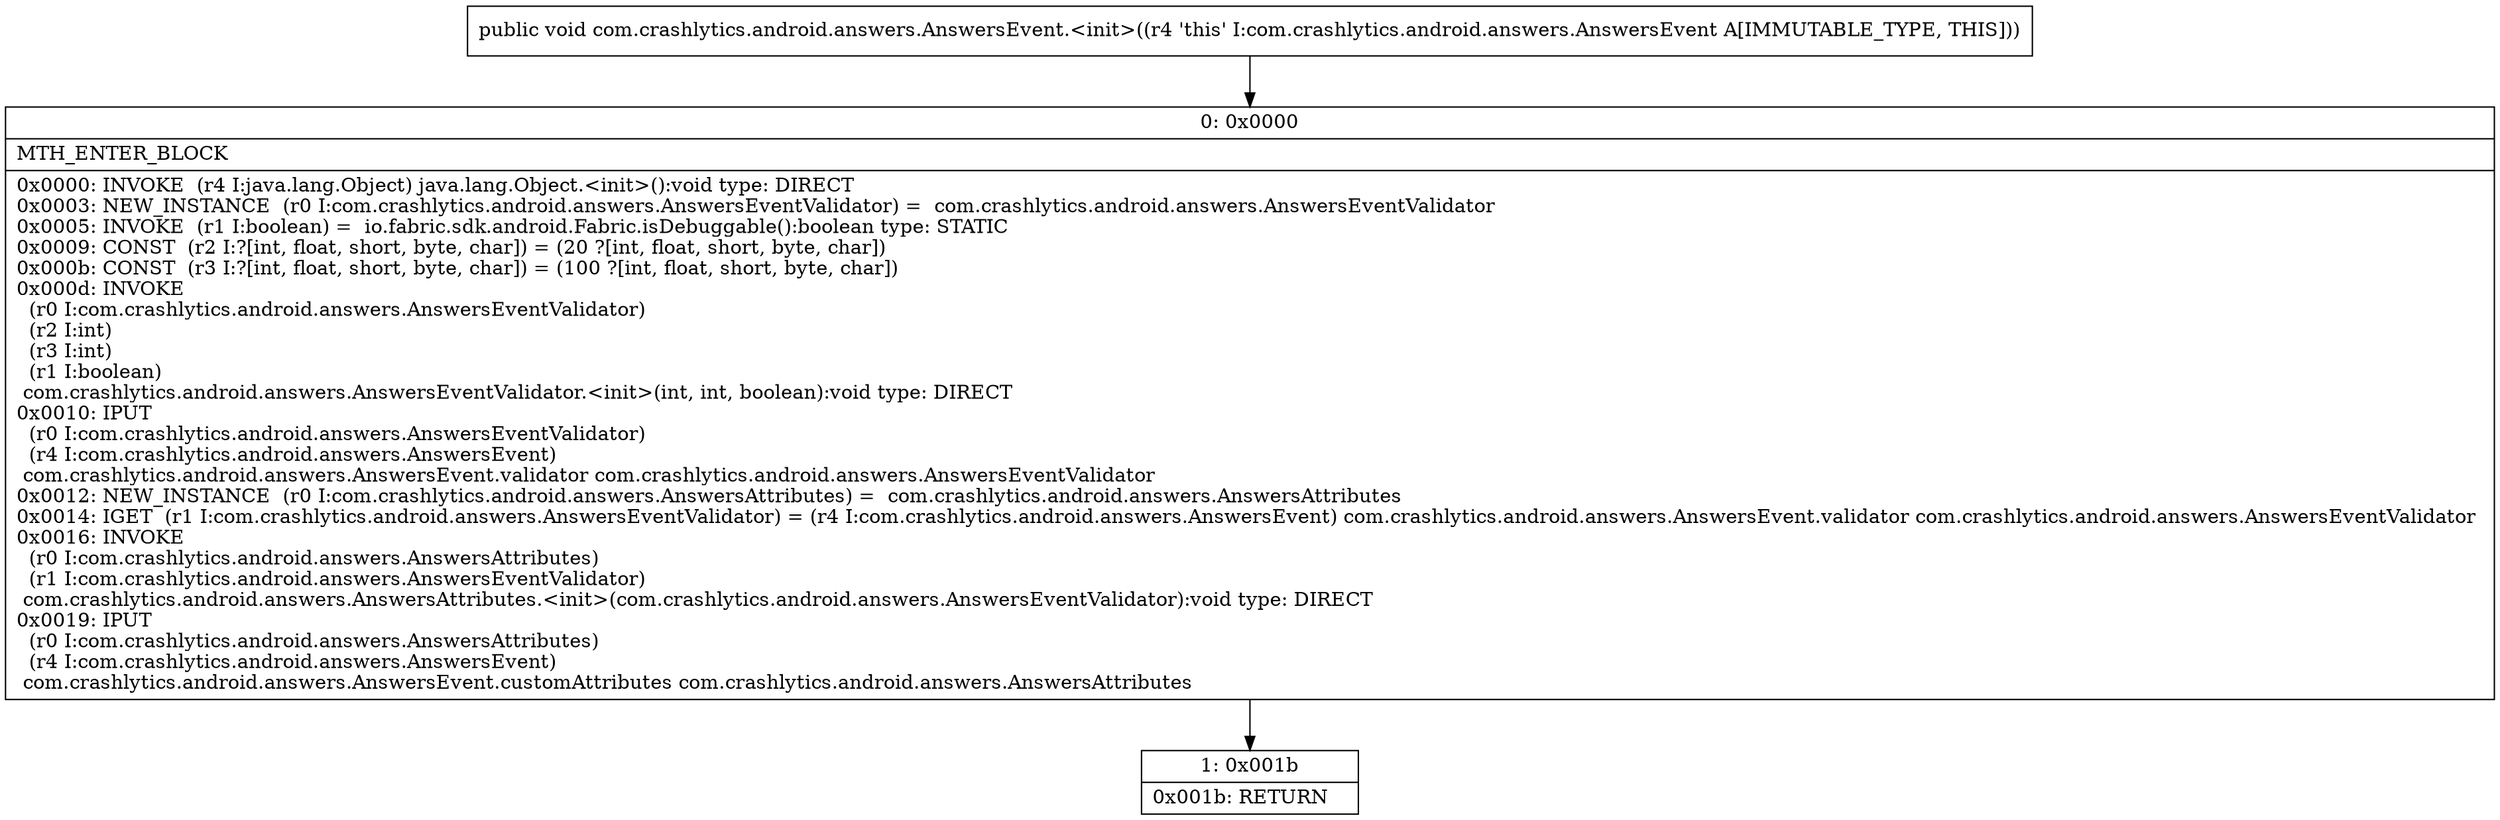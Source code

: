 digraph "CFG forcom.crashlytics.android.answers.AnswersEvent.\<init\>()V" {
Node_0 [shape=record,label="{0\:\ 0x0000|MTH_ENTER_BLOCK\l|0x0000: INVOKE  (r4 I:java.lang.Object) java.lang.Object.\<init\>():void type: DIRECT \l0x0003: NEW_INSTANCE  (r0 I:com.crashlytics.android.answers.AnswersEventValidator) =  com.crashlytics.android.answers.AnswersEventValidator \l0x0005: INVOKE  (r1 I:boolean) =  io.fabric.sdk.android.Fabric.isDebuggable():boolean type: STATIC \l0x0009: CONST  (r2 I:?[int, float, short, byte, char]) = (20 ?[int, float, short, byte, char]) \l0x000b: CONST  (r3 I:?[int, float, short, byte, char]) = (100 ?[int, float, short, byte, char]) \l0x000d: INVOKE  \l  (r0 I:com.crashlytics.android.answers.AnswersEventValidator)\l  (r2 I:int)\l  (r3 I:int)\l  (r1 I:boolean)\l com.crashlytics.android.answers.AnswersEventValidator.\<init\>(int, int, boolean):void type: DIRECT \l0x0010: IPUT  \l  (r0 I:com.crashlytics.android.answers.AnswersEventValidator)\l  (r4 I:com.crashlytics.android.answers.AnswersEvent)\l com.crashlytics.android.answers.AnswersEvent.validator com.crashlytics.android.answers.AnswersEventValidator \l0x0012: NEW_INSTANCE  (r0 I:com.crashlytics.android.answers.AnswersAttributes) =  com.crashlytics.android.answers.AnswersAttributes \l0x0014: IGET  (r1 I:com.crashlytics.android.answers.AnswersEventValidator) = (r4 I:com.crashlytics.android.answers.AnswersEvent) com.crashlytics.android.answers.AnswersEvent.validator com.crashlytics.android.answers.AnswersEventValidator \l0x0016: INVOKE  \l  (r0 I:com.crashlytics.android.answers.AnswersAttributes)\l  (r1 I:com.crashlytics.android.answers.AnswersEventValidator)\l com.crashlytics.android.answers.AnswersAttributes.\<init\>(com.crashlytics.android.answers.AnswersEventValidator):void type: DIRECT \l0x0019: IPUT  \l  (r0 I:com.crashlytics.android.answers.AnswersAttributes)\l  (r4 I:com.crashlytics.android.answers.AnswersEvent)\l com.crashlytics.android.answers.AnswersEvent.customAttributes com.crashlytics.android.answers.AnswersAttributes \l}"];
Node_1 [shape=record,label="{1\:\ 0x001b|0x001b: RETURN   \l}"];
MethodNode[shape=record,label="{public void com.crashlytics.android.answers.AnswersEvent.\<init\>((r4 'this' I:com.crashlytics.android.answers.AnswersEvent A[IMMUTABLE_TYPE, THIS])) }"];
MethodNode -> Node_0;
Node_0 -> Node_1;
}

